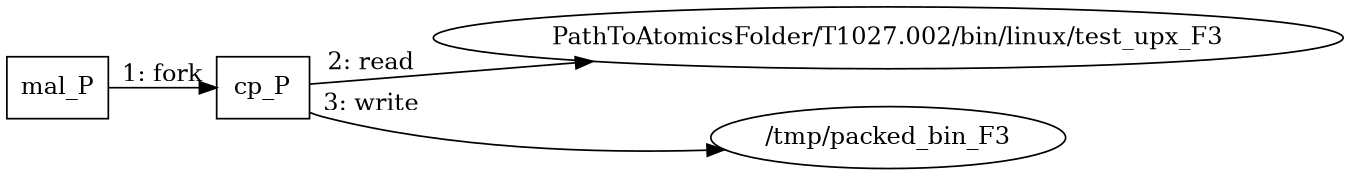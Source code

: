digraph "T1027.002" {
rankdir="LR"
size="9"
fixedsize="false"
splines="true"
nodesep=0.3
ranksep=0
fontsize=10
overlap="scalexy"
engine= "neato"
	"mal_P" [node_type=Process shape=box]
	"cp_P" [node_type=Process shape=box]
	"PathToAtomicsFolder/T1027.002/bin/linux/test_upx_F3" [node_type=File shape=ellipse]
	"/tmp/packed_bin_F3" [node_type=File shape=ellipse]
	"mal_P" -> "cp_P" [label="1: fork"]
	"cp_P" -> "PathToAtomicsFolder/T1027.002/bin/linux/test_upx_F3" [label="2: read"]
	"cp_P" -> "/tmp/packed_bin_F3" [label="3: write"]
}
